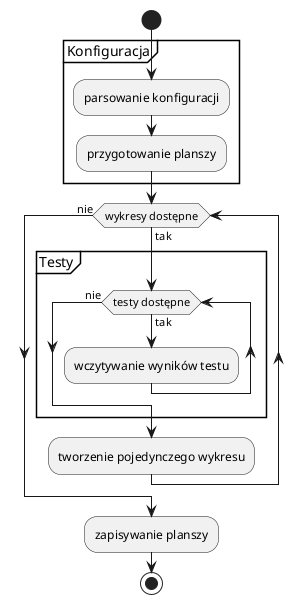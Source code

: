 @startuml
start
group Konfiguracja
	:parsowanie konfiguracji;
	:przygotowanie planszy;
end group

while (wykresy dostępne) is (tak)

	group Testy
	while (testy dostępne) is (tak)
		:wczytywanie wyników testu;
	end while(nie)
	end group
	:tworzenie pojedynczego wykresu;

end while (nie)

:zapisywanie planszy;
stop
@enduml
